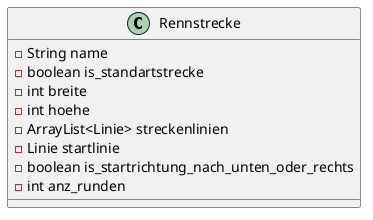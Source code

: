 @startuml
class Rennstrecke {
- String name
- boolean is_standartstrecke
- int breite
- int hoehe
- ArrayList<Linie> streckenlinien
- Linie startlinie
- boolean is_startrichtung_nach_unten_oder_rechts
- int anz_runden
}

@enduml
